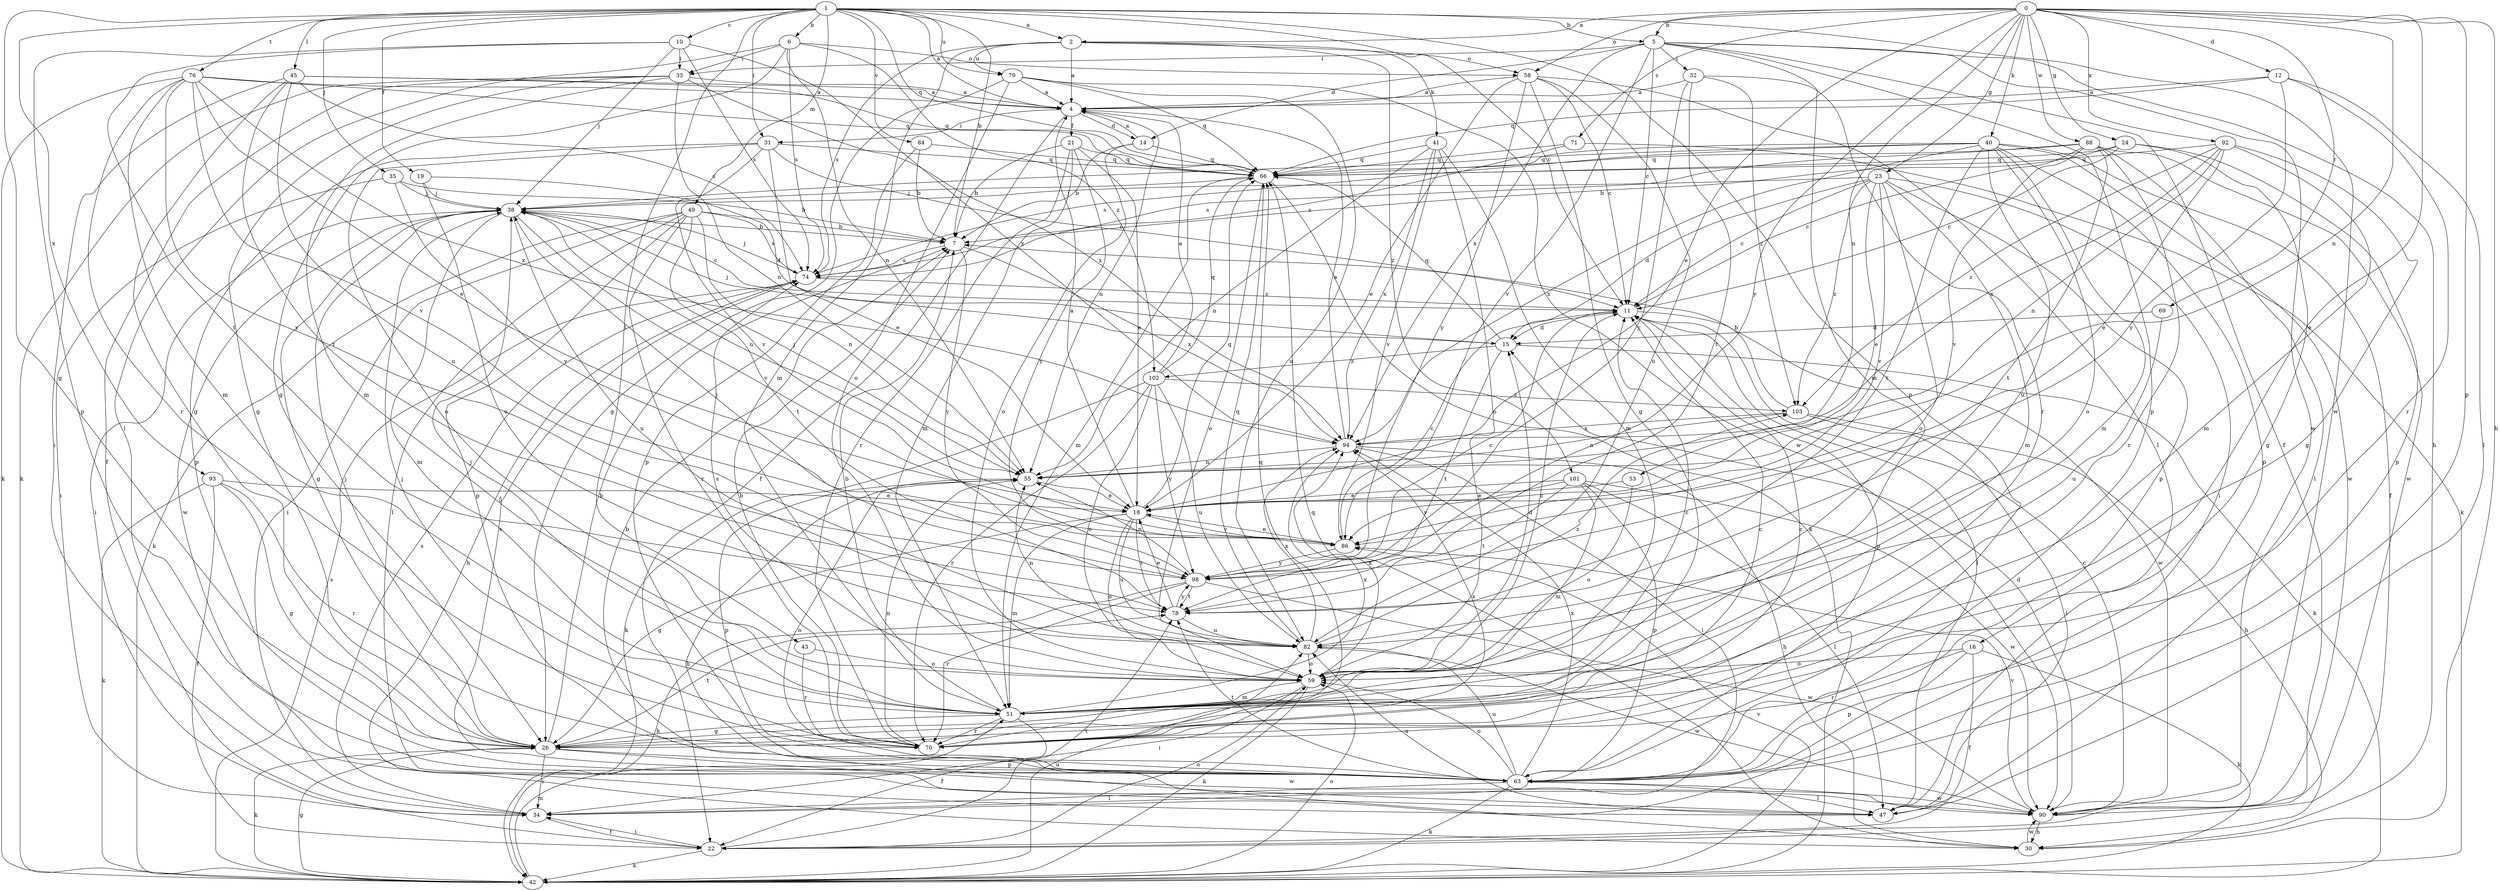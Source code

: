 strict digraph  {
0;
1;
2;
4;
5;
6;
7;
10;
11;
12;
14;
15;
16;
18;
19;
21;
22;
23;
24;
26;
30;
31;
32;
33;
34;
35;
38;
40;
41;
42;
43;
45;
47;
49;
51;
53;
55;
58;
59;
63;
66;
69;
70;
71;
74;
76;
78;
79;
82;
84;
86;
88;
90;
92;
93;
94;
98;
101;
102;
103;
0 -> 2  [label=a];
0 -> 5  [label=b];
0 -> 12  [label=d];
0 -> 16  [label=e];
0 -> 18  [label=e];
0 -> 23  [label=g];
0 -> 24  [label=g];
0 -> 30  [label=h];
0 -> 40  [label=k];
0 -> 53  [label=n];
0 -> 55  [label=n];
0 -> 58  [label=o];
0 -> 63  [label=p];
0 -> 69  [label=r];
0 -> 71  [label=s];
0 -> 88  [label=w];
0 -> 92  [label=x];
0 -> 98  [label=y];
1 -> 2  [label=a];
1 -> 4  [label=a];
1 -> 5  [label=b];
1 -> 6  [label=b];
1 -> 7  [label=b];
1 -> 10  [label=c];
1 -> 11  [label=c];
1 -> 19  [label=f];
1 -> 26  [label=g];
1 -> 31  [label=i];
1 -> 35  [label=j];
1 -> 43  [label=l];
1 -> 45  [label=l];
1 -> 49  [label=m];
1 -> 63  [label=p];
1 -> 66  [label=q];
1 -> 76  [label=t];
1 -> 79  [label=u];
1 -> 84  [label=v];
1 -> 90  [label=w];
1 -> 93  [label=x];
2 -> 4  [label=a];
2 -> 41  [label=k];
2 -> 51  [label=m];
2 -> 58  [label=o];
2 -> 74  [label=s];
2 -> 79  [label=u];
2 -> 101  [label=z];
4 -> 14  [label=d];
4 -> 21  [label=f];
4 -> 22  [label=f];
4 -> 31  [label=i];
4 -> 55  [label=n];
5 -> 11  [label=c];
5 -> 14  [label=d];
5 -> 22  [label=f];
5 -> 30  [label=h];
5 -> 32  [label=i];
5 -> 33  [label=i];
5 -> 51  [label=m];
5 -> 63  [label=p];
5 -> 86  [label=v];
5 -> 90  [label=w];
5 -> 94  [label=x];
6 -> 26  [label=g];
6 -> 33  [label=i];
6 -> 47  [label=l];
6 -> 55  [label=n];
6 -> 58  [label=o];
6 -> 74  [label=s];
6 -> 102  [label=z];
7 -> 74  [label=s];
7 -> 94  [label=x];
7 -> 98  [label=y];
10 -> 33  [label=i];
10 -> 38  [label=j];
10 -> 63  [label=p];
10 -> 74  [label=s];
10 -> 78  [label=t];
10 -> 94  [label=x];
11 -> 15  [label=d];
11 -> 47  [label=l];
11 -> 63  [label=p];
11 -> 90  [label=w];
12 -> 4  [label=a];
12 -> 47  [label=l];
12 -> 66  [label=q];
12 -> 70  [label=r];
12 -> 98  [label=y];
14 -> 4  [label=a];
14 -> 7  [label=b];
14 -> 59  [label=o];
14 -> 66  [label=q];
15 -> 38  [label=j];
15 -> 42  [label=k];
15 -> 66  [label=q];
15 -> 78  [label=t];
15 -> 102  [label=z];
16 -> 22  [label=f];
16 -> 42  [label=k];
16 -> 59  [label=o];
16 -> 63  [label=p];
16 -> 70  [label=r];
18 -> 4  [label=a];
18 -> 26  [label=g];
18 -> 51  [label=m];
18 -> 59  [label=o];
18 -> 66  [label=q];
18 -> 78  [label=t];
18 -> 82  [label=u];
18 -> 86  [label=v];
19 -> 15  [label=d];
19 -> 38  [label=j];
19 -> 82  [label=u];
21 -> 7  [label=b];
21 -> 18  [label=e];
21 -> 51  [label=m];
21 -> 66  [label=q];
21 -> 70  [label=r];
21 -> 98  [label=y];
22 -> 34  [label=i];
22 -> 42  [label=k];
22 -> 59  [label=o];
22 -> 78  [label=t];
23 -> 11  [label=c];
23 -> 15  [label=d];
23 -> 18  [label=e];
23 -> 34  [label=i];
23 -> 38  [label=j];
23 -> 51  [label=m];
23 -> 59  [label=o];
23 -> 63  [label=p];
23 -> 86  [label=v];
23 -> 103  [label=z];
24 -> 7  [label=b];
24 -> 11  [label=c];
24 -> 26  [label=g];
24 -> 63  [label=p];
24 -> 66  [label=q];
26 -> 7  [label=b];
26 -> 11  [label=c];
26 -> 34  [label=i];
26 -> 38  [label=j];
26 -> 42  [label=k];
26 -> 63  [label=p];
26 -> 78  [label=t];
26 -> 90  [label=w];
30 -> 66  [label=q];
30 -> 90  [label=w];
31 -> 11  [label=c];
31 -> 18  [label=e];
31 -> 59  [label=o];
31 -> 63  [label=p];
31 -> 66  [label=q];
31 -> 86  [label=v];
32 -> 4  [label=a];
32 -> 70  [label=r];
32 -> 78  [label=t];
32 -> 98  [label=y];
32 -> 103  [label=z];
33 -> 4  [label=a];
33 -> 22  [label=f];
33 -> 26  [label=g];
33 -> 42  [label=k];
33 -> 51  [label=m];
33 -> 55  [label=n];
33 -> 94  [label=x];
34 -> 22  [label=f];
34 -> 74  [label=s];
35 -> 7  [label=b];
35 -> 34  [label=i];
35 -> 38  [label=j];
35 -> 86  [label=v];
38 -> 7  [label=b];
38 -> 11  [label=c];
38 -> 26  [label=g];
38 -> 34  [label=i];
38 -> 51  [label=m];
38 -> 55  [label=n];
38 -> 82  [label=u];
38 -> 86  [label=v];
38 -> 90  [label=w];
40 -> 22  [label=f];
40 -> 38  [label=j];
40 -> 51  [label=m];
40 -> 59  [label=o];
40 -> 63  [label=p];
40 -> 66  [label=q];
40 -> 74  [label=s];
40 -> 78  [label=t];
40 -> 82  [label=u];
40 -> 90  [label=w];
40 -> 94  [label=x];
41 -> 51  [label=m];
41 -> 55  [label=n];
41 -> 59  [label=o];
41 -> 66  [label=q];
41 -> 86  [label=v];
41 -> 94  [label=x];
42 -> 26  [label=g];
42 -> 51  [label=m];
42 -> 59  [label=o];
42 -> 74  [label=s];
42 -> 82  [label=u];
42 -> 86  [label=v];
43 -> 59  [label=o];
43 -> 70  [label=r];
45 -> 4  [label=a];
45 -> 26  [label=g];
45 -> 34  [label=i];
45 -> 66  [label=q];
45 -> 74  [label=s];
45 -> 78  [label=t];
45 -> 82  [label=u];
47 -> 7  [label=b];
47 -> 82  [label=u];
49 -> 7  [label=b];
49 -> 34  [label=i];
49 -> 42  [label=k];
49 -> 47  [label=l];
49 -> 55  [label=n];
49 -> 63  [label=p];
49 -> 70  [label=r];
49 -> 74  [label=s];
49 -> 78  [label=t];
51 -> 7  [label=b];
51 -> 11  [label=c];
51 -> 22  [label=f];
51 -> 26  [label=g];
51 -> 38  [label=j];
51 -> 70  [label=r];
51 -> 94  [label=x];
53 -> 18  [label=e];
53 -> 59  [label=o];
55 -> 18  [label=e];
55 -> 30  [label=h];
55 -> 38  [label=j];
55 -> 63  [label=p];
58 -> 4  [label=a];
58 -> 11  [label=c];
58 -> 18  [label=e];
58 -> 26  [label=g];
58 -> 47  [label=l];
58 -> 82  [label=u];
58 -> 98  [label=y];
59 -> 11  [label=c];
59 -> 15  [label=d];
59 -> 34  [label=i];
59 -> 42  [label=k];
59 -> 51  [label=m];
59 -> 74  [label=s];
59 -> 94  [label=x];
63 -> 34  [label=i];
63 -> 42  [label=k];
63 -> 47  [label=l];
63 -> 55  [label=n];
63 -> 59  [label=o];
63 -> 74  [label=s];
63 -> 78  [label=t];
63 -> 82  [label=u];
63 -> 90  [label=w];
63 -> 94  [label=x];
66 -> 38  [label=j];
66 -> 42  [label=k];
66 -> 51  [label=m];
66 -> 59  [label=o];
69 -> 15  [label=d];
69 -> 82  [label=u];
70 -> 7  [label=b];
70 -> 11  [label=c];
70 -> 38  [label=j];
70 -> 55  [label=n];
70 -> 66  [label=q];
70 -> 94  [label=x];
71 -> 42  [label=k];
71 -> 66  [label=q];
71 -> 74  [label=s];
74 -> 11  [label=c];
74 -> 30  [label=h];
74 -> 38  [label=j];
76 -> 4  [label=a];
76 -> 18  [label=e];
76 -> 42  [label=k];
76 -> 51  [label=m];
76 -> 66  [label=q];
76 -> 70  [label=r];
76 -> 86  [label=v];
76 -> 94  [label=x];
76 -> 98  [label=y];
78 -> 18  [label=e];
78 -> 82  [label=u];
78 -> 98  [label=y];
79 -> 4  [label=a];
79 -> 26  [label=g];
79 -> 59  [label=o];
79 -> 66  [label=q];
79 -> 82  [label=u];
79 -> 90  [label=w];
82 -> 55  [label=n];
82 -> 59  [label=o];
82 -> 66  [label=q];
82 -> 90  [label=w];
82 -> 94  [label=x];
82 -> 103  [label=z];
84 -> 7  [label=b];
84 -> 63  [label=p];
84 -> 66  [label=q];
86 -> 11  [label=c];
86 -> 18  [label=e];
86 -> 98  [label=y];
88 -> 11  [label=c];
88 -> 47  [label=l];
88 -> 66  [label=q];
88 -> 70  [label=r];
88 -> 74  [label=s];
88 -> 78  [label=t];
88 -> 86  [label=v];
88 -> 90  [label=w];
90 -> 11  [label=c];
90 -> 15  [label=d];
90 -> 30  [label=h];
90 -> 86  [label=v];
92 -> 18  [label=e];
92 -> 26  [label=g];
92 -> 51  [label=m];
92 -> 55  [label=n];
92 -> 66  [label=q];
92 -> 94  [label=x];
92 -> 103  [label=z];
93 -> 18  [label=e];
93 -> 22  [label=f];
93 -> 26  [label=g];
93 -> 42  [label=k];
93 -> 70  [label=r];
94 -> 4  [label=a];
94 -> 30  [label=h];
94 -> 34  [label=i];
94 -> 55  [label=n];
98 -> 11  [label=c];
98 -> 38  [label=j];
98 -> 42  [label=k];
98 -> 55  [label=n];
98 -> 70  [label=r];
98 -> 78  [label=t];
98 -> 90  [label=w];
101 -> 18  [label=e];
101 -> 47  [label=l];
101 -> 51  [label=m];
101 -> 63  [label=p];
101 -> 78  [label=t];
101 -> 86  [label=v];
101 -> 90  [label=w];
102 -> 4  [label=a];
102 -> 42  [label=k];
102 -> 59  [label=o];
102 -> 66  [label=q];
102 -> 70  [label=r];
102 -> 82  [label=u];
102 -> 98  [label=y];
102 -> 103  [label=z];
103 -> 7  [label=b];
103 -> 30  [label=h];
103 -> 47  [label=l];
103 -> 55  [label=n];
103 -> 94  [label=x];
}
